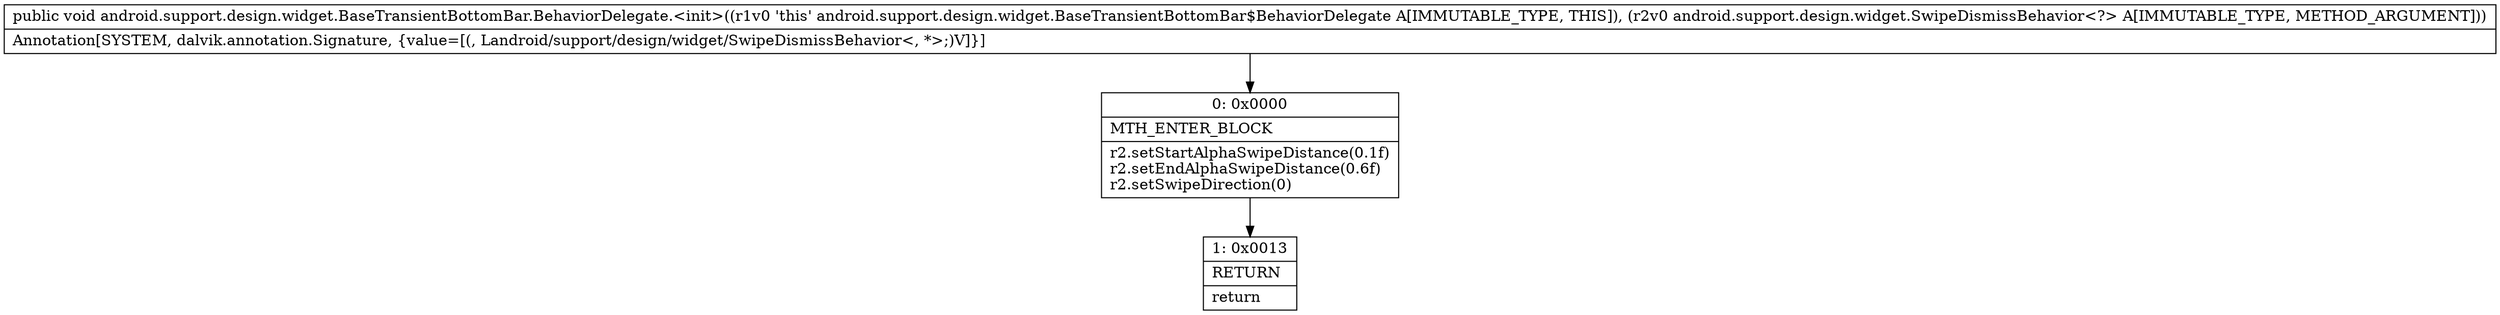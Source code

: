 digraph "CFG forandroid.support.design.widget.BaseTransientBottomBar.BehaviorDelegate.\<init\>(Landroid\/support\/design\/widget\/SwipeDismissBehavior;)V" {
Node_0 [shape=record,label="{0\:\ 0x0000|MTH_ENTER_BLOCK\l|r2.setStartAlphaSwipeDistance(0.1f)\lr2.setEndAlphaSwipeDistance(0.6f)\lr2.setSwipeDirection(0)\l}"];
Node_1 [shape=record,label="{1\:\ 0x0013|RETURN\l|return\l}"];
MethodNode[shape=record,label="{public void android.support.design.widget.BaseTransientBottomBar.BehaviorDelegate.\<init\>((r1v0 'this' android.support.design.widget.BaseTransientBottomBar$BehaviorDelegate A[IMMUTABLE_TYPE, THIS]), (r2v0 android.support.design.widget.SwipeDismissBehavior\<?\> A[IMMUTABLE_TYPE, METHOD_ARGUMENT]))  | Annotation[SYSTEM, dalvik.annotation.Signature, \{value=[(, Landroid\/support\/design\/widget\/SwipeDismissBehavior\<, *\>;)V]\}]\l}"];
MethodNode -> Node_0;
Node_0 -> Node_1;
}

